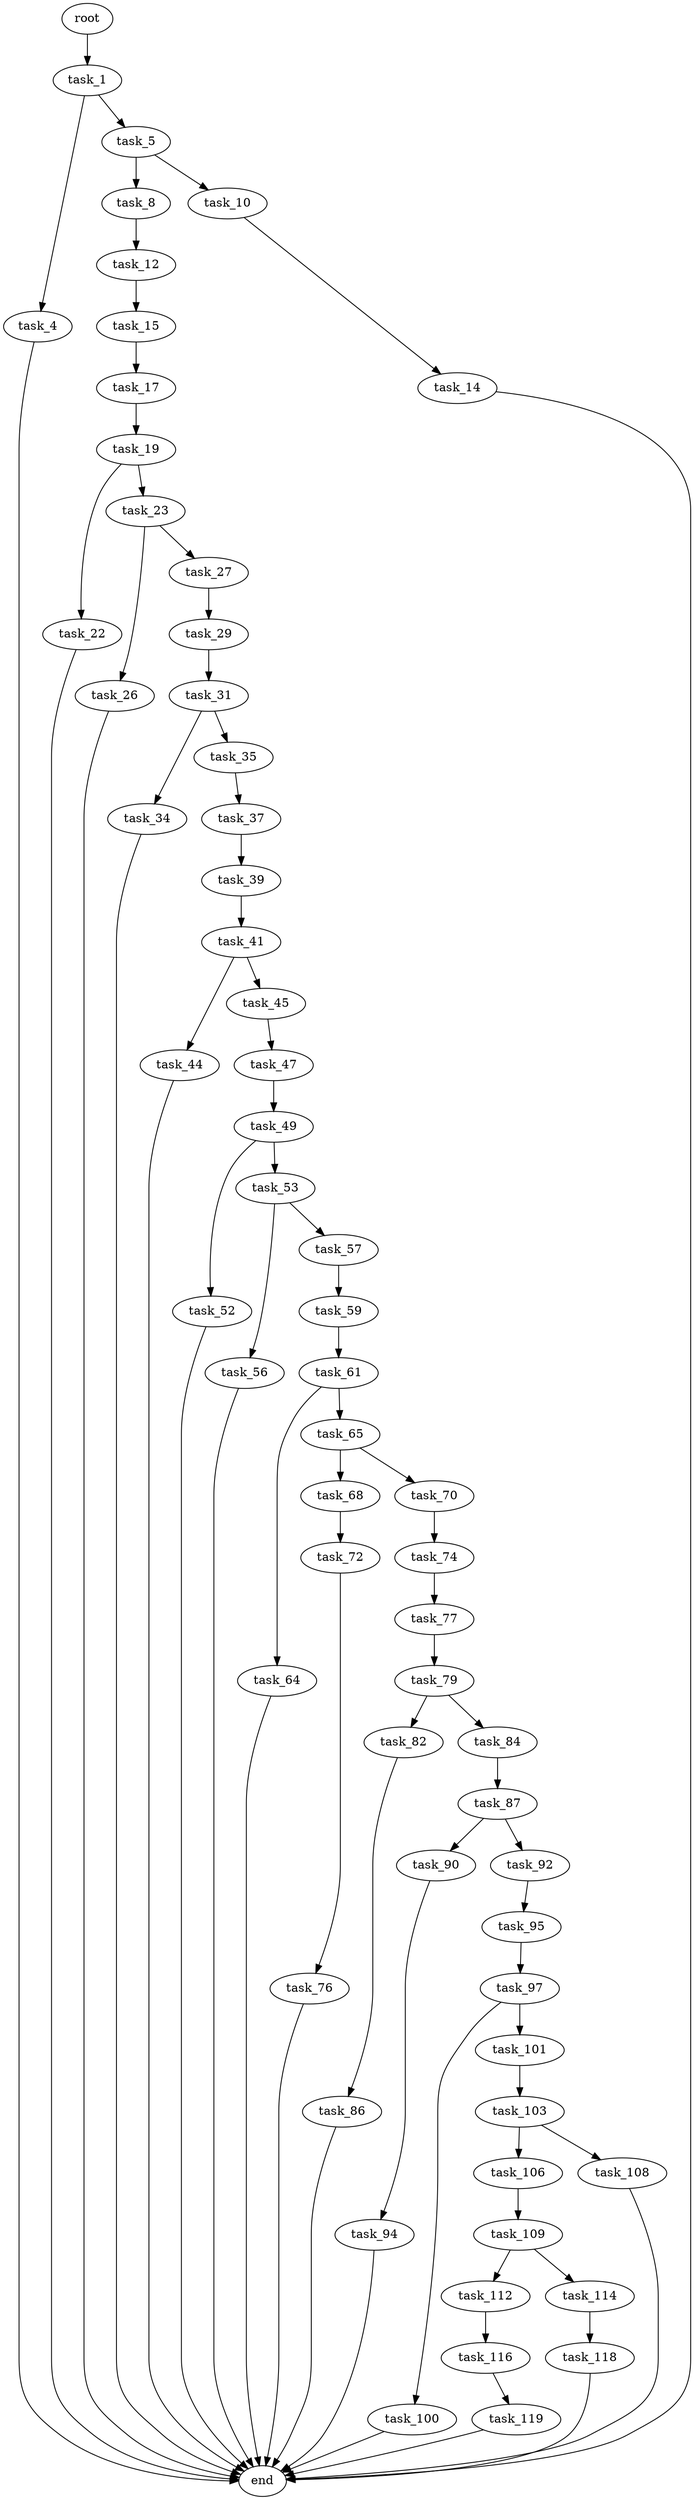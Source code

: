 digraph G {
  root [size="0.000000"];
  task_1 [size="8112632120.000000"];
  task_4 [size="9579016889.000000"];
  task_5 [size="231928233984.000000"];
  task_8 [size="1837172225.000000"];
  task_10 [size="4356105967.000000"];
  task_12 [size="549755813888.000000"];
  task_14 [size="782757789696.000000"];
  task_15 [size="549755813888.000000"];
  task_17 [size="5588947993.000000"];
  task_19 [size="416448262.000000"];
  task_22 [size="549755813888.000000"];
  task_23 [size="696171879.000000"];
  task_26 [size="3170591839.000000"];
  task_27 [size="642761127.000000"];
  task_29 [size="115668825974.000000"];
  task_31 [size="133366569476.000000"];
  task_34 [size="782757789696.000000"];
  task_35 [size="3078403539.000000"];
  task_37 [size="28819546687.000000"];
  task_39 [size="782757789696.000000"];
  task_41 [size="4680453112.000000"];
  task_44 [size="1899833889.000000"];
  task_45 [size="134217728000.000000"];
  task_47 [size="8589934592.000000"];
  task_49 [size="447626635984.000000"];
  task_52 [size="231928233984.000000"];
  task_53 [size="68719476736.000000"];
  task_56 [size="782757789696.000000"];
  task_57 [size="134217728000.000000"];
  task_59 [size="68719476736.000000"];
  task_61 [size="31166888091.000000"];
  task_64 [size="8589934592.000000"];
  task_65 [size="28991029248.000000"];
  task_68 [size="21658759431.000000"];
  task_70 [size="8589934592.000000"];
  task_72 [size="782757789696.000000"];
  task_74 [size="198096303247.000000"];
  task_76 [size="1073741824000.000000"];
  task_77 [size="132786715256.000000"];
  task_79 [size="680528069131.000000"];
  task_82 [size="1171709958.000000"];
  task_84 [size="782757789696.000000"];
  task_86 [size="21221645374.000000"];
  task_87 [size="549755813888.000000"];
  task_90 [size="787000552044.000000"];
  task_92 [size="1194471755969.000000"];
  task_94 [size="771011412830.000000"];
  task_95 [size="68719476736.000000"];
  task_97 [size="8589934592.000000"];
  task_100 [size="28991029248.000000"];
  task_101 [size="15841852682.000000"];
  task_103 [size="368293445632.000000"];
  task_106 [size="782757789696.000000"];
  task_108 [size="1073741824000.000000"];
  task_109 [size="11235827538.000000"];
  task_112 [size="8568370279.000000"];
  task_114 [size="20459689360.000000"];
  task_116 [size="9974461019.000000"];
  task_118 [size="206538063843.000000"];
  task_119 [size="260525197968.000000"];
  end [size="0.000000"];

  root -> task_1 [size="1.000000"];
  task_1 -> task_4 [size="411041792.000000"];
  task_1 -> task_5 [size="411041792.000000"];
  task_4 -> end [size="1.000000"];
  task_5 -> task_8 [size="301989888.000000"];
  task_5 -> task_10 [size="301989888.000000"];
  task_8 -> task_12 [size="33554432.000000"];
  task_10 -> task_14 [size="75497472.000000"];
  task_12 -> task_15 [size="536870912.000000"];
  task_14 -> end [size="1.000000"];
  task_15 -> task_17 [size="536870912.000000"];
  task_17 -> task_19 [size="411041792.000000"];
  task_19 -> task_22 [size="33554432.000000"];
  task_19 -> task_23 [size="33554432.000000"];
  task_22 -> end [size="1.000000"];
  task_23 -> task_26 [size="33554432.000000"];
  task_23 -> task_27 [size="33554432.000000"];
  task_26 -> end [size="1.000000"];
  task_27 -> task_29 [size="75497472.000000"];
  task_29 -> task_31 [size="411041792.000000"];
  task_31 -> task_34 [size="134217728.000000"];
  task_31 -> task_35 [size="134217728.000000"];
  task_34 -> end [size="1.000000"];
  task_35 -> task_37 [size="75497472.000000"];
  task_37 -> task_39 [size="838860800.000000"];
  task_39 -> task_41 [size="679477248.000000"];
  task_41 -> task_44 [size="75497472.000000"];
  task_41 -> task_45 [size="75497472.000000"];
  task_44 -> end [size="1.000000"];
  task_45 -> task_47 [size="209715200.000000"];
  task_47 -> task_49 [size="33554432.000000"];
  task_49 -> task_52 [size="536870912.000000"];
  task_49 -> task_53 [size="536870912.000000"];
  task_52 -> end [size="1.000000"];
  task_53 -> task_56 [size="134217728.000000"];
  task_53 -> task_57 [size="134217728.000000"];
  task_56 -> end [size="1.000000"];
  task_57 -> task_59 [size="209715200.000000"];
  task_59 -> task_61 [size="134217728.000000"];
  task_61 -> task_64 [size="536870912.000000"];
  task_61 -> task_65 [size="536870912.000000"];
  task_64 -> end [size="1.000000"];
  task_65 -> task_68 [size="75497472.000000"];
  task_65 -> task_70 [size="75497472.000000"];
  task_68 -> task_72 [size="33554432.000000"];
  task_70 -> task_74 [size="33554432.000000"];
  task_72 -> task_76 [size="679477248.000000"];
  task_74 -> task_77 [size="209715200.000000"];
  task_76 -> end [size="1.000000"];
  task_77 -> task_79 [size="536870912.000000"];
  task_79 -> task_82 [size="679477248.000000"];
  task_79 -> task_84 [size="679477248.000000"];
  task_82 -> task_86 [size="75497472.000000"];
  task_84 -> task_87 [size="679477248.000000"];
  task_86 -> end [size="1.000000"];
  task_87 -> task_90 [size="536870912.000000"];
  task_87 -> task_92 [size="536870912.000000"];
  task_90 -> task_94 [size="536870912.000000"];
  task_92 -> task_95 [size="838860800.000000"];
  task_94 -> end [size="1.000000"];
  task_95 -> task_97 [size="134217728.000000"];
  task_97 -> task_100 [size="33554432.000000"];
  task_97 -> task_101 [size="33554432.000000"];
  task_100 -> end [size="1.000000"];
  task_101 -> task_103 [size="679477248.000000"];
  task_103 -> task_106 [size="411041792.000000"];
  task_103 -> task_108 [size="411041792.000000"];
  task_106 -> task_109 [size="679477248.000000"];
  task_108 -> end [size="1.000000"];
  task_109 -> task_112 [size="209715200.000000"];
  task_109 -> task_114 [size="209715200.000000"];
  task_112 -> task_116 [size="134217728.000000"];
  task_114 -> task_118 [size="411041792.000000"];
  task_116 -> task_119 [size="209715200.000000"];
  task_118 -> end [size="1.000000"];
  task_119 -> end [size="1.000000"];
}
